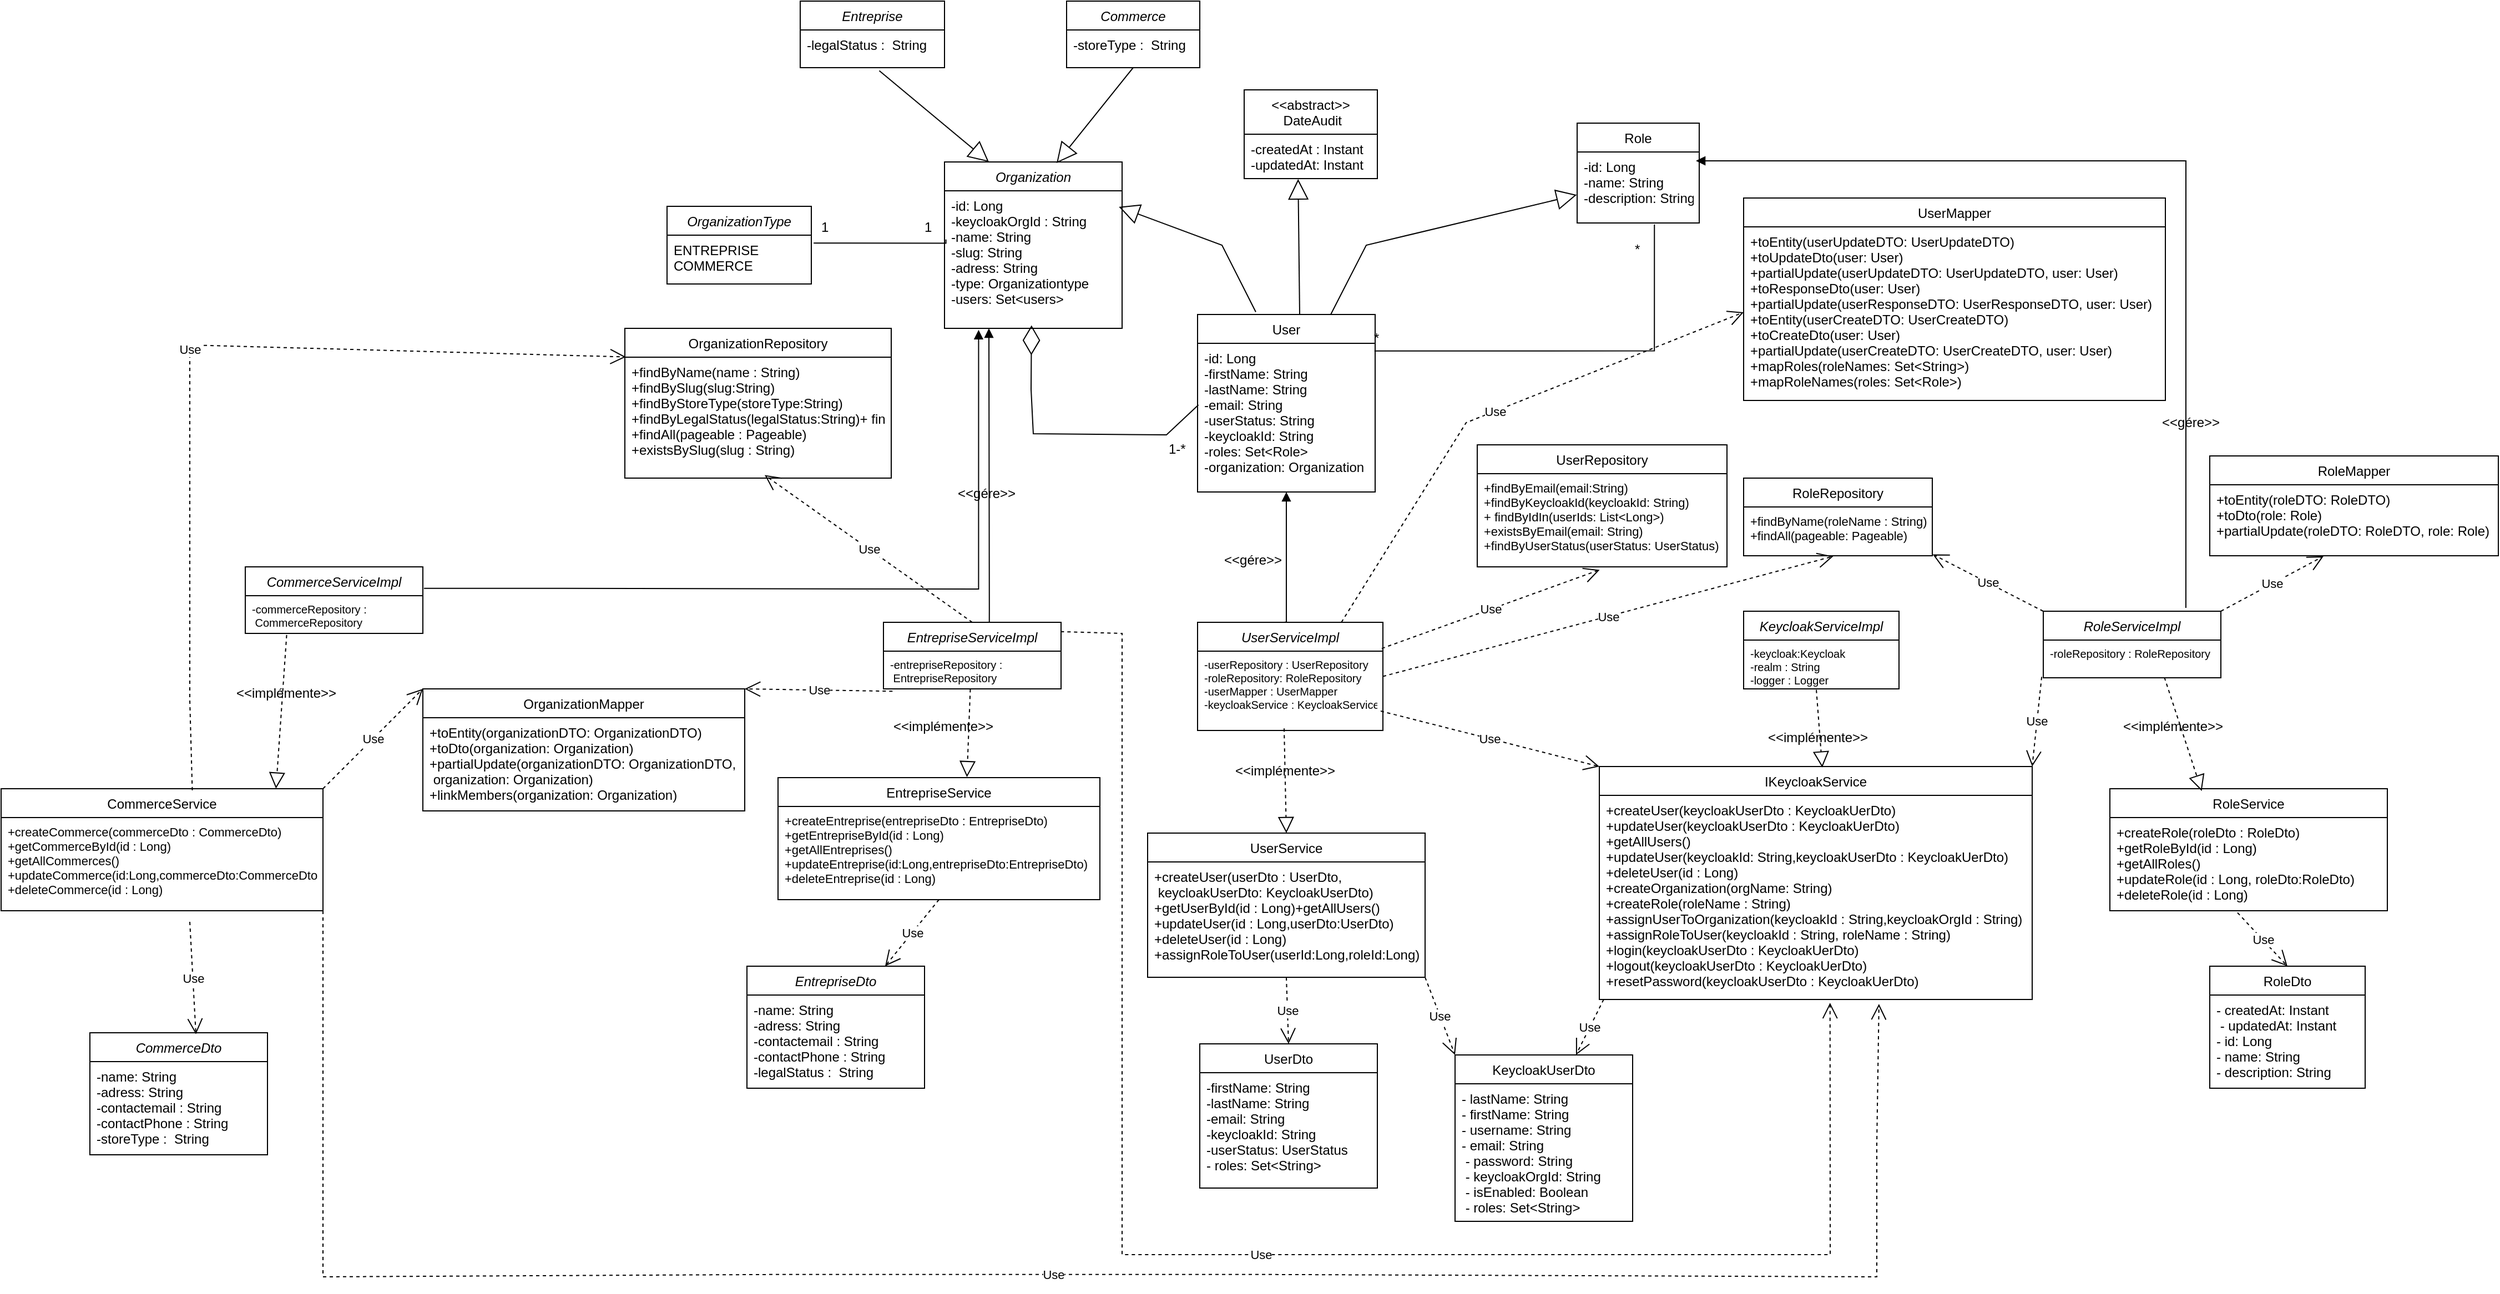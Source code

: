 <mxfile version="26.0.13">
  <diagram id="C5RBs43oDa-KdzZeNtuy" name="Page-1">
    <mxGraphModel dx="3434" dy="2474" grid="1" gridSize="10" guides="1" tooltips="1" connect="1" arrows="1" fold="1" page="1" pageScale="1" pageWidth="827" pageHeight="1169" math="0" shadow="0">
      <root>
        <mxCell id="WIyWlLk6GJQsqaUBKTNV-0" />
        <mxCell id="WIyWlLk6GJQsqaUBKTNV-1" parent="WIyWlLk6GJQsqaUBKTNV-0" />
        <mxCell id="zkfFHV4jXpPFQw0GAbJ--0" value="Organization" style="swimlane;fontStyle=2;align=center;verticalAlign=top;childLayout=stackLayout;horizontal=1;startSize=26;horizontalStack=0;resizeParent=1;resizeLast=0;collapsible=1;marginBottom=0;rounded=0;shadow=0;strokeWidth=1;" parent="WIyWlLk6GJQsqaUBKTNV-1" vertex="1">
          <mxGeometry x="280" y="-45" width="160" height="150" as="geometry">
            <mxRectangle x="230" y="140" width="160" height="26" as="alternateBounds" />
          </mxGeometry>
        </mxCell>
        <mxCell id="zkfFHV4jXpPFQw0GAbJ--1" value="-id: Long&#xa;-keycloakOrgId : String&#xa;-name: String&#xa;-slug: String&#xa;-adress: String&#xa;-type: Organizationtype&#xa;-users: Set&lt;users&gt;&#xa;&#xa;" style="text;align=left;verticalAlign=top;spacingLeft=4;spacingRight=4;overflow=hidden;rotatable=0;points=[[0,0.5],[1,0.5]];portConstraint=eastwest;" parent="zkfFHV4jXpPFQw0GAbJ--0" vertex="1">
          <mxGeometry y="26" width="160" height="124" as="geometry" />
        </mxCell>
        <mxCell id="zkfFHV4jXpPFQw0GAbJ--6" value="Role" style="swimlane;fontStyle=0;align=center;verticalAlign=top;childLayout=stackLayout;horizontal=1;startSize=26;horizontalStack=0;resizeParent=1;resizeLast=0;collapsible=1;marginBottom=0;rounded=0;shadow=0;strokeWidth=1;" parent="WIyWlLk6GJQsqaUBKTNV-1" vertex="1">
          <mxGeometry x="850" y="-80" width="110" height="90" as="geometry">
            <mxRectangle x="130" y="380" width="160" height="26" as="alternateBounds" />
          </mxGeometry>
        </mxCell>
        <mxCell id="zkfFHV4jXpPFQw0GAbJ--7" value="-id: Long&#xa;-name: String&#xa;-description: String" style="text;align=left;verticalAlign=top;spacingLeft=4;spacingRight=4;overflow=hidden;rotatable=0;points=[[0,0.5],[1,0.5]];portConstraint=eastwest;" parent="zkfFHV4jXpPFQw0GAbJ--6" vertex="1">
          <mxGeometry y="26" width="110" height="64" as="geometry" />
        </mxCell>
        <mxCell id="zkfFHV4jXpPFQw0GAbJ--17" value="User" style="swimlane;fontStyle=0;align=center;verticalAlign=top;childLayout=stackLayout;horizontal=1;startSize=26;horizontalStack=0;resizeParent=1;resizeLast=0;collapsible=1;marginBottom=0;rounded=0;shadow=0;strokeWidth=1;" parent="WIyWlLk6GJQsqaUBKTNV-1" vertex="1">
          <mxGeometry x="508" y="92.5" width="160" height="160" as="geometry">
            <mxRectangle x="550" y="140" width="160" height="26" as="alternateBounds" />
          </mxGeometry>
        </mxCell>
        <mxCell id="zkfFHV4jXpPFQw0GAbJ--18" value="-id: Long&#xa;-firstName: String&#xa;-lastName: String&#xa;-email: String&#xa;-userStatus: String&#xa;-keycloakId: String&#xa;-roles: Set&lt;Role&gt;&#xa;-organization: Organization&#xa;" style="text;align=left;verticalAlign=top;spacingLeft=4;spacingRight=4;overflow=hidden;rotatable=0;points=[[0,0.5],[1,0.5]];portConstraint=eastwest;" parent="zkfFHV4jXpPFQw0GAbJ--17" vertex="1">
          <mxGeometry y="26" width="160" height="134" as="geometry" />
        </mxCell>
        <mxCell id="_98ZC1JWBD3r_d2lOFw9-1" value="1-*" style="text;whiteSpace=wrap;html=1;" parent="WIyWlLk6GJQsqaUBKTNV-1" vertex="1">
          <mxGeometry x="480" y="200" width="20" height="20" as="geometry" />
        </mxCell>
        <mxCell id="_98ZC1JWBD3r_d2lOFw9-2" value="" style="endArrow=none;html=1;edgeStyle=orthogonalEdgeStyle;rounded=0;entryX=0.633;entryY=1.022;entryDx=0;entryDy=0;entryPerimeter=0;exitX=0.996;exitY=0.051;exitDx=0;exitDy=0;exitPerimeter=0;" parent="WIyWlLk6GJQsqaUBKTNV-1" source="zkfFHV4jXpPFQw0GAbJ--18" edge="1" target="zkfFHV4jXpPFQw0GAbJ--7">
          <mxGeometry relative="1" as="geometry">
            <mxPoint x="750" y="125" as="sourcePoint" />
            <mxPoint x="919.95" y="20" as="targetPoint" />
            <Array as="points">
              <mxPoint x="920" y="125" />
            </Array>
          </mxGeometry>
        </mxCell>
        <mxCell id="_98ZC1JWBD3r_d2lOFw9-5" value="" style="endArrow=diamondThin;endFill=0;endSize=24;html=1;rounded=0;exitX=0.005;exitY=0.414;exitDx=0;exitDy=0;exitPerimeter=0;entryX=0.49;entryY=0.978;entryDx=0;entryDy=0;entryPerimeter=0;" parent="WIyWlLk6GJQsqaUBKTNV-1" source="zkfFHV4jXpPFQw0GAbJ--18" edge="1" target="zkfFHV4jXpPFQw0GAbJ--1">
          <mxGeometry width="160" relative="1" as="geometry">
            <mxPoint x="496" y="210" as="sourcePoint" />
            <mxPoint x="360" y="110" as="targetPoint" />
            <Array as="points">
              <mxPoint x="480" y="201" />
              <mxPoint x="360" y="200" />
              <mxPoint x="358" y="160" />
            </Array>
          </mxGeometry>
        </mxCell>
        <mxCell id="_98ZC1JWBD3r_d2lOFw9-8" value="*" style="text;whiteSpace=wrap;html=1;" parent="WIyWlLk6GJQsqaUBKTNV-1" vertex="1">
          <mxGeometry x="900" y="20" width="10" height="20" as="geometry" />
        </mxCell>
        <mxCell id="_98ZC1JWBD3r_d2lOFw9-12" value="UserServiceImpl" style="swimlane;fontStyle=2;align=center;verticalAlign=top;childLayout=stackLayout;horizontal=1;startSize=26;horizontalStack=0;resizeParent=1;resizeLast=0;collapsible=1;marginBottom=0;rounded=0;shadow=0;strokeWidth=1;" parent="WIyWlLk6GJQsqaUBKTNV-1" vertex="1">
          <mxGeometry x="508" y="370" width="167" height="97.5" as="geometry">
            <mxRectangle x="230" y="140" width="160" height="26" as="alternateBounds" />
          </mxGeometry>
        </mxCell>
        <mxCell id="_98ZC1JWBD3r_d2lOFw9-13" value="-userRepository : UserRepository&#xa;-roleRepository: RoleRepository&#xa;-userMapper : UserMapper&#xa;-keycloakService : KeycloakService&#xa;" style="text;align=left;verticalAlign=top;spacingLeft=4;spacingRight=4;overflow=hidden;rotatable=0;points=[[0,0.5],[1,0.5]];portConstraint=eastwest;fontSize=10;" parent="_98ZC1JWBD3r_d2lOFw9-12" vertex="1">
          <mxGeometry y="26" width="167" height="64" as="geometry" />
        </mxCell>
        <mxCell id="_98ZC1JWBD3r_d2lOFw9-15" value="" style="endArrow=block;endFill=1;html=1;edgeStyle=orthogonalEdgeStyle;align=left;verticalAlign=top;rounded=0;entryX=0.5;entryY=1;entryDx=0;entryDy=0;exitX=0.47;exitY=-0.001;exitDx=0;exitDy=0;exitPerimeter=0;" parent="WIyWlLk6GJQsqaUBKTNV-1" source="_98ZC1JWBD3r_d2lOFw9-12" target="zkfFHV4jXpPFQw0GAbJ--17" edge="1">
          <mxGeometry x="-1" relative="1" as="geometry">
            <mxPoint x="510" y="310" as="sourcePoint" />
            <mxPoint x="670" y="310" as="targetPoint" />
            <Array as="points">
              <mxPoint x="588" y="370" />
            </Array>
          </mxGeometry>
        </mxCell>
        <mxCell id="_98ZC1JWBD3r_d2lOFw9-17" value="&amp;lt;&amp;lt;gére&amp;gt;&amp;gt;" style="text;whiteSpace=wrap;html=1;" parent="WIyWlLk6GJQsqaUBKTNV-1" vertex="1">
          <mxGeometry x="530" y="300" width="30" height="20" as="geometry" />
        </mxCell>
        <mxCell id="_98ZC1JWBD3r_d2lOFw9-20" value="RoleServiceImpl" style="swimlane;fontStyle=2;align=center;verticalAlign=top;childLayout=stackLayout;horizontal=1;startSize=26;horizontalStack=0;resizeParent=1;resizeLast=0;collapsible=1;marginBottom=0;rounded=0;shadow=0;strokeWidth=1;" parent="WIyWlLk6GJQsqaUBKTNV-1" vertex="1">
          <mxGeometry x="1270" y="360" width="160" height="60" as="geometry">
            <mxRectangle x="230" y="140" width="160" height="26" as="alternateBounds" />
          </mxGeometry>
        </mxCell>
        <mxCell id="_98ZC1JWBD3r_d2lOFw9-21" value="-roleRepository : RoleRepository" style="text;align=left;verticalAlign=top;spacingLeft=4;spacingRight=4;overflow=hidden;rotatable=0;points=[[0,0.5],[1,0.5]];portConstraint=eastwest;fontSize=10;" parent="_98ZC1JWBD3r_d2lOFw9-20" vertex="1">
          <mxGeometry y="26" width="160" height="34" as="geometry" />
        </mxCell>
        <mxCell id="_98ZC1JWBD3r_d2lOFw9-24" value="EntrepriseServiceImpl" style="swimlane;fontStyle=2;align=center;verticalAlign=top;childLayout=stackLayout;horizontal=1;startSize=26;horizontalStack=0;resizeParent=1;resizeLast=0;collapsible=1;marginBottom=0;rounded=0;shadow=0;strokeWidth=1;" parent="WIyWlLk6GJQsqaUBKTNV-1" vertex="1">
          <mxGeometry x="225" y="370" width="160" height="60" as="geometry">
            <mxRectangle x="230" y="140" width="160" height="26" as="alternateBounds" />
          </mxGeometry>
        </mxCell>
        <mxCell id="_98ZC1JWBD3r_d2lOFw9-25" value="-entrepriseRepository :&#xa; EntrepriseRepository" style="text;align=left;verticalAlign=top;spacingLeft=4;spacingRight=4;overflow=hidden;rotatable=0;points=[[0,0.5],[1,0.5]];portConstraint=eastwest;fontSize=10;" parent="_98ZC1JWBD3r_d2lOFw9-24" vertex="1">
          <mxGeometry y="26" width="160" height="34" as="geometry" />
        </mxCell>
        <mxCell id="_98ZC1JWBD3r_d2lOFw9-26" value="RoleRepository" style="swimlane;fontStyle=0;align=center;verticalAlign=top;childLayout=stackLayout;horizontal=1;startSize=26;horizontalStack=0;resizeParent=1;resizeLast=0;collapsible=1;marginBottom=0;rounded=0;shadow=0;strokeWidth=1;" parent="WIyWlLk6GJQsqaUBKTNV-1" vertex="1">
          <mxGeometry x="1000" y="240" width="170" height="70" as="geometry">
            <mxRectangle x="130" y="380" width="160" height="26" as="alternateBounds" />
          </mxGeometry>
        </mxCell>
        <mxCell id="_98ZC1JWBD3r_d2lOFw9-27" value="+findByName(roleName : String)&#xa;+findAll(pageable: Pageable)" style="text;align=left;verticalAlign=top;spacingLeft=4;spacingRight=4;overflow=hidden;rotatable=0;points=[[0,0.5],[1,0.5]];portConstraint=eastwest;fontSize=11;" parent="_98ZC1JWBD3r_d2lOFw9-26" vertex="1">
          <mxGeometry y="26" width="170" height="44" as="geometry" />
        </mxCell>
        <mxCell id="_98ZC1JWBD3r_d2lOFw9-28" value="UserRepository" style="swimlane;fontStyle=0;align=center;verticalAlign=top;childLayout=stackLayout;horizontal=1;startSize=26;horizontalStack=0;resizeParent=1;resizeLast=0;collapsible=1;marginBottom=0;rounded=0;shadow=0;strokeWidth=1;" parent="WIyWlLk6GJQsqaUBKTNV-1" vertex="1">
          <mxGeometry x="760" y="210" width="225" height="110" as="geometry">
            <mxRectangle x="130" y="380" width="160" height="26" as="alternateBounds" />
          </mxGeometry>
        </mxCell>
        <mxCell id="_98ZC1JWBD3r_d2lOFw9-29" value="+findByEmail(email:String)&#xa;+findByKeycloakId(keycloakId: String)&#xa;+ findByIdIn(userIds: List&lt;Long&gt;)&#xa;+existsByEmail(email: String)&#xa;+findByUserStatus(userStatus: UserStatus)&#xa;" style="text;align=left;verticalAlign=top;spacingLeft=4;spacingRight=4;overflow=hidden;rotatable=0;points=[[0,0.5],[1,0.5]];portConstraint=eastwest;fontSize=11;" parent="_98ZC1JWBD3r_d2lOFw9-28" vertex="1">
          <mxGeometry y="26" width="225" height="84" as="geometry" />
        </mxCell>
        <mxCell id="_98ZC1JWBD3r_d2lOFw9-30" value="OrganizationRepository" style="swimlane;fontStyle=0;align=center;verticalAlign=top;childLayout=stackLayout;horizontal=1;startSize=26;horizontalStack=0;resizeParent=1;resizeLast=0;collapsible=1;marginBottom=0;rounded=0;shadow=0;strokeWidth=1;" parent="WIyWlLk6GJQsqaUBKTNV-1" vertex="1">
          <mxGeometry x="-8" y="105" width="240" height="135" as="geometry">
            <mxRectangle x="130" y="380" width="160" height="26" as="alternateBounds" />
          </mxGeometry>
        </mxCell>
        <mxCell id="_98ZC1JWBD3r_d2lOFw9-31" value="+findByName(name : String)&#xa;+findBySlug(slug:String)&#xa;+findByStoreType(storeType:String)&#xa;+findByLegalStatus(legalStatus:String)+ findByKeycloakId(keycloakOrgId: String)&#xa;+findAll(pageable : Pageable)&#xa;+existsBySlug(slug : String)" style="text;align=left;verticalAlign=top;spacingLeft=4;spacingRight=4;overflow=hidden;rotatable=0;points=[[0,0.5],[1,0.5]];portConstraint=eastwest;" parent="_98ZC1JWBD3r_d2lOFw9-30" vertex="1">
          <mxGeometry y="26" width="240" height="104" as="geometry" />
        </mxCell>
        <mxCell id="_98ZC1JWBD3r_d2lOFw9-32" value="UserService" style="swimlane;fontStyle=0;align=center;verticalAlign=top;childLayout=stackLayout;horizontal=1;startSize=26;horizontalStack=0;resizeParent=1;resizeLast=0;collapsible=1;marginBottom=0;rounded=0;shadow=0;strokeWidth=1;" parent="WIyWlLk6GJQsqaUBKTNV-1" vertex="1">
          <mxGeometry x="463" y="560" width="250" height="130" as="geometry">
            <mxRectangle x="130" y="380" width="160" height="26" as="alternateBounds" />
          </mxGeometry>
        </mxCell>
        <mxCell id="_98ZC1JWBD3r_d2lOFw9-33" value="+createUser(userDto : UserDto,&#xa; keycloakUserDto: KeycloakUserDto)&#xa;+getUserById(id : Long)+getAllUsers()&#xa;+updateUser(id : Long,userDto:UserDto)&#xa;+deleteUser(id : Long)&#xa;+assignRoleToUser(userId:Long,roleId:Long)&#xa;" style="text;align=left;verticalAlign=top;spacingLeft=4;spacingRight=4;overflow=hidden;rotatable=0;points=[[0,0.5],[1,0.5]];portConstraint=eastwest;" parent="_98ZC1JWBD3r_d2lOFw9-32" vertex="1">
          <mxGeometry y="26" width="250" height="94" as="geometry" />
        </mxCell>
        <mxCell id="_98ZC1JWBD3r_d2lOFw9-34" value="RoleService" style="swimlane;fontStyle=0;align=center;verticalAlign=top;childLayout=stackLayout;horizontal=1;startSize=26;horizontalStack=0;resizeParent=1;resizeLast=0;collapsible=1;marginBottom=0;rounded=0;shadow=0;strokeWidth=1;" parent="WIyWlLk6GJQsqaUBKTNV-1" vertex="1">
          <mxGeometry x="1330" y="520" width="250" height="110" as="geometry">
            <mxRectangle x="130" y="380" width="160" height="26" as="alternateBounds" />
          </mxGeometry>
        </mxCell>
        <mxCell id="_98ZC1JWBD3r_d2lOFw9-35" value="+createRole(roleDto : RoleDto)&#xa;+getRoleById(id : Long)&#xa;+getAllRoles()&#xa;+updateRole(id : Long, roleDto:RoleDto)&#xa;+deleteRole(id : Long)&#xa;" style="text;align=left;verticalAlign=top;spacingLeft=4;spacingRight=4;overflow=hidden;rotatable=0;points=[[0,0.5],[1,0.5]];portConstraint=eastwest;" parent="_98ZC1JWBD3r_d2lOFw9-34" vertex="1">
          <mxGeometry y="26" width="250" height="84" as="geometry" />
        </mxCell>
        <mxCell id="_98ZC1JWBD3r_d2lOFw9-38" value="IKeycloakService" style="swimlane;fontStyle=0;align=center;verticalAlign=top;childLayout=stackLayout;horizontal=1;startSize=26;horizontalStack=0;resizeParent=1;resizeLast=0;collapsible=1;marginBottom=0;rounded=0;shadow=0;strokeWidth=1;" parent="WIyWlLk6GJQsqaUBKTNV-1" vertex="1">
          <mxGeometry x="870" y="500" width="390" height="210" as="geometry">
            <mxRectangle x="130" y="380" width="160" height="26" as="alternateBounds" />
          </mxGeometry>
        </mxCell>
        <mxCell id="_98ZC1JWBD3r_d2lOFw9-39" value="+createUser(keycloakUserDto : KeycloakUerDto)&#xa;+updateUser(keycloakUserDto : KeycloakUerDto)&#xa;+getAllUsers()&#xa;+updateUser(keycloakId: String,keycloakUserDto : KeycloakUerDto)&#xa;+deleteUser(id : Long)&#xa;+createOrganization(orgName: String)&#xa;+createRole(roleName : String)&#xa;+assignUserToOrganization(keycloakId : String,keycloakOrgId : String)&#xa;+assignRoleToUser(keycloakId : String, roleName : String)&#xa;+login(keycloakUserDto : KeycloakUerDto)&#xa;+logout(keycloakUserDto : KeycloakUerDto)&#xa;+resetPassword(keycloakUserDto : KeycloakUerDto)&#xa;" style="text;align=left;verticalAlign=top;spacingLeft=4;spacingRight=4;overflow=hidden;rotatable=0;points=[[0,0.5],[1,0.5]];portConstraint=eastwest;" parent="_98ZC1JWBD3r_d2lOFw9-38" vertex="1">
          <mxGeometry y="26" width="390" height="184" as="geometry" />
        </mxCell>
        <mxCell id="_98ZC1JWBD3r_d2lOFw9-40" value="KeycloakServiceImpl" style="swimlane;fontStyle=2;align=center;verticalAlign=top;childLayout=stackLayout;horizontal=1;startSize=26;horizontalStack=0;resizeParent=1;resizeLast=0;collapsible=1;marginBottom=0;rounded=0;shadow=0;strokeWidth=1;" parent="WIyWlLk6GJQsqaUBKTNV-1" vertex="1">
          <mxGeometry x="1000" y="360" width="140" height="70" as="geometry">
            <mxRectangle x="230" y="140" width="160" height="26" as="alternateBounds" />
          </mxGeometry>
        </mxCell>
        <mxCell id="_98ZC1JWBD3r_d2lOFw9-41" value="-keycloak:Keycloak&#xa;-realm : String&#xa;-logger : Logger" style="text;align=left;verticalAlign=top;spacingLeft=4;spacingRight=4;overflow=hidden;rotatable=0;points=[[0,0.5],[1,0.5]];portConstraint=eastwest;fontSize=10;" parent="_98ZC1JWBD3r_d2lOFw9-40" vertex="1">
          <mxGeometry y="26" width="140" height="44" as="geometry" />
        </mxCell>
        <mxCell id="_98ZC1JWBD3r_d2lOFw9-48" value="UserDto" style="swimlane;fontStyle=0;align=center;verticalAlign=top;childLayout=stackLayout;horizontal=1;startSize=26;horizontalStack=0;resizeParent=1;resizeLast=0;collapsible=1;marginBottom=0;rounded=0;shadow=0;strokeWidth=1;" parent="WIyWlLk6GJQsqaUBKTNV-1" vertex="1">
          <mxGeometry x="510" y="750" width="160" height="130" as="geometry">
            <mxRectangle x="550" y="140" width="160" height="26" as="alternateBounds" />
          </mxGeometry>
        </mxCell>
        <mxCell id="_98ZC1JWBD3r_d2lOFw9-49" value="-firstName: String&#xa;-lastName: String&#xa;-email: String&#xa;-keycloakId: String&#xa;-userStatus: UserStatus&#xa;- roles: Set&lt;String&gt;&#xa;" style="text;align=left;verticalAlign=top;spacingLeft=4;spacingRight=4;overflow=hidden;rotatable=0;points=[[0,0.5],[1,0.5]];portConstraint=eastwest;" parent="_98ZC1JWBD3r_d2lOFw9-48" vertex="1">
          <mxGeometry y="26" width="160" height="104" as="geometry" />
        </mxCell>
        <mxCell id="_98ZC1JWBD3r_d2lOFw9-50" value="KeycloakUserDto" style="swimlane;fontStyle=0;align=center;verticalAlign=top;childLayout=stackLayout;horizontal=1;startSize=26;horizontalStack=0;resizeParent=1;resizeLast=0;collapsible=1;marginBottom=0;rounded=0;shadow=0;strokeWidth=1;" parent="WIyWlLk6GJQsqaUBKTNV-1" vertex="1">
          <mxGeometry x="740" y="760" width="160" height="150" as="geometry">
            <mxRectangle x="550" y="140" width="160" height="26" as="alternateBounds" />
          </mxGeometry>
        </mxCell>
        <mxCell id="_98ZC1JWBD3r_d2lOFw9-51" value="- lastName: String&#xa;- firstName: String &#xa;- username: String&#xa;    - email: String&#xa; - password: String&#xa; - keycloakOrgId: String&#xa; - isEnabled: Boolean&#xa; - roles: Set&lt;String&gt;" style="text;align=left;verticalAlign=top;spacingLeft=4;spacingRight=4;overflow=hidden;rotatable=0;points=[[0,0.5],[1,0.5]];portConstraint=eastwest;" parent="_98ZC1JWBD3r_d2lOFw9-50" vertex="1">
          <mxGeometry y="26" width="160" height="124" as="geometry" />
        </mxCell>
        <mxCell id="_98ZC1JWBD3r_d2lOFw9-54" value="RoleDto" style="swimlane;fontStyle=0;align=center;verticalAlign=top;childLayout=stackLayout;horizontal=1;startSize=26;horizontalStack=0;resizeParent=1;resizeLast=0;collapsible=1;marginBottom=0;rounded=0;shadow=0;strokeWidth=1;" parent="WIyWlLk6GJQsqaUBKTNV-1" vertex="1">
          <mxGeometry x="1420" y="680" width="140" height="110" as="geometry">
            <mxRectangle x="130" y="380" width="160" height="26" as="alternateBounds" />
          </mxGeometry>
        </mxCell>
        <mxCell id="_98ZC1JWBD3r_d2lOFw9-55" value="- createdAt: Instant&#xa; - updatedAt: Instant &#xa;    - id: Long &#xa;    - name: String &#xa;- description: String" style="text;align=left;verticalAlign=top;spacingLeft=4;spacingRight=4;overflow=hidden;rotatable=0;points=[[0,0.5],[1,0.5]];portConstraint=eastwest;" parent="_98ZC1JWBD3r_d2lOFw9-54" vertex="1">
          <mxGeometry y="26" width="140" height="84" as="geometry" />
        </mxCell>
        <mxCell id="_98ZC1JWBD3r_d2lOFw9-57" value="Entreprise" style="swimlane;fontStyle=2;align=center;verticalAlign=top;childLayout=stackLayout;horizontal=1;startSize=26;horizontalStack=0;resizeParent=1;resizeLast=0;collapsible=1;marginBottom=0;rounded=0;shadow=0;strokeWidth=1;" parent="WIyWlLk6GJQsqaUBKTNV-1" vertex="1">
          <mxGeometry x="150" y="-190" width="130" height="60" as="geometry">
            <mxRectangle x="230" y="140" width="160" height="26" as="alternateBounds" />
          </mxGeometry>
        </mxCell>
        <mxCell id="_98ZC1JWBD3r_d2lOFw9-58" value="-legalStatus :  String" style="text;align=left;verticalAlign=top;spacingLeft=4;spacingRight=4;overflow=hidden;rotatable=0;points=[[0,0.5],[1,0.5]];portConstraint=eastwest;" parent="_98ZC1JWBD3r_d2lOFw9-57" vertex="1">
          <mxGeometry y="26" width="130" height="34" as="geometry" />
        </mxCell>
        <mxCell id="_98ZC1JWBD3r_d2lOFw9-59" value="Commerce" style="swimlane;fontStyle=2;align=center;verticalAlign=top;childLayout=stackLayout;horizontal=1;startSize=26;horizontalStack=0;resizeParent=1;resizeLast=0;collapsible=1;marginBottom=0;rounded=0;shadow=0;strokeWidth=1;" parent="WIyWlLk6GJQsqaUBKTNV-1" vertex="1">
          <mxGeometry x="390" y="-190" width="120" height="60" as="geometry">
            <mxRectangle x="230" y="140" width="160" height="26" as="alternateBounds" />
          </mxGeometry>
        </mxCell>
        <mxCell id="_98ZC1JWBD3r_d2lOFw9-60" value="-storeType :  String" style="text;align=left;verticalAlign=top;spacingLeft=4;spacingRight=4;overflow=hidden;rotatable=0;points=[[0,0.5],[1,0.5]];portConstraint=eastwest;" parent="_98ZC1JWBD3r_d2lOFw9-59" vertex="1">
          <mxGeometry y="26" width="120" height="34" as="geometry" />
        </mxCell>
        <mxCell id="_98ZC1JWBD3r_d2lOFw9-61" value="" style="endArrow=block;endSize=16;endFill=0;html=1;rounded=0;entryX=0.25;entryY=0;entryDx=0;entryDy=0;exitX=0.548;exitY=1.08;exitDx=0;exitDy=0;exitPerimeter=0;" parent="WIyWlLk6GJQsqaUBKTNV-1" target="zkfFHV4jXpPFQw0GAbJ--0" edge="1" source="_98ZC1JWBD3r_d2lOFw9-58">
          <mxGeometry width="160" relative="1" as="geometry">
            <mxPoint x="260" y="-110" as="sourcePoint" />
            <mxPoint x="370" y="-130" as="targetPoint" />
          </mxGeometry>
        </mxCell>
        <mxCell id="_98ZC1JWBD3r_d2lOFw9-62" value="" style="endArrow=block;endSize=16;endFill=0;html=1;rounded=0;entryX=0.631;entryY=0.007;entryDx=0;entryDy=0;entryPerimeter=0;" parent="WIyWlLk6GJQsqaUBKTNV-1" target="zkfFHV4jXpPFQw0GAbJ--0" edge="1">
          <mxGeometry width="160" relative="1" as="geometry">
            <mxPoint x="450" y="-130" as="sourcePoint" />
            <mxPoint x="550" y="-50" as="targetPoint" />
          </mxGeometry>
        </mxCell>
        <mxCell id="_98ZC1JWBD3r_d2lOFw9-63" value="OrganizationType" style="swimlane;fontStyle=2;align=center;verticalAlign=top;childLayout=stackLayout;horizontal=1;startSize=26;horizontalStack=0;resizeParent=1;resizeLast=0;collapsible=1;marginBottom=0;rounded=0;shadow=0;strokeWidth=1;" parent="WIyWlLk6GJQsqaUBKTNV-1" vertex="1">
          <mxGeometry x="30" y="-5" width="130" height="70" as="geometry">
            <mxRectangle x="230" y="140" width="160" height="26" as="alternateBounds" />
          </mxGeometry>
        </mxCell>
        <mxCell id="_98ZC1JWBD3r_d2lOFw9-64" value="ENTREPRISE&#xa;COMMERCE" style="text;align=left;verticalAlign=top;spacingLeft=4;spacingRight=4;overflow=hidden;rotatable=0;points=[[0,0.5],[1,0.5]];portConstraint=eastwest;" parent="_98ZC1JWBD3r_d2lOFw9-63" vertex="1">
          <mxGeometry y="26" width="130" height="44" as="geometry" />
        </mxCell>
        <mxCell id="_98ZC1JWBD3r_d2lOFw9-65" value="" style="endArrow=none;html=1;edgeStyle=orthogonalEdgeStyle;rounded=0;entryX=0.008;entryY=0.354;entryDx=0;entryDy=0;entryPerimeter=0;exitX=1.016;exitY=0.163;exitDx=0;exitDy=0;exitPerimeter=0;" parent="WIyWlLk6GJQsqaUBKTNV-1" edge="1" target="zkfFHV4jXpPFQw0GAbJ--1" source="_98ZC1JWBD3r_d2lOFw9-64">
          <mxGeometry relative="1" as="geometry">
            <mxPoint x="220" y="30" as="sourcePoint" />
            <mxPoint x="270" y="29.41" as="targetPoint" />
            <Array as="points">
              <mxPoint x="281" y="28" />
            </Array>
          </mxGeometry>
        </mxCell>
        <mxCell id="_98ZC1JWBD3r_d2lOFw9-66" value="1" style="text;whiteSpace=wrap;html=1;" parent="WIyWlLk6GJQsqaUBKTNV-1" vertex="1">
          <mxGeometry x="167" width="30" height="20" as="geometry" />
        </mxCell>
        <mxCell id="_98ZC1JWBD3r_d2lOFw9-67" value="1" style="text;whiteSpace=wrap;html=1;" parent="WIyWlLk6GJQsqaUBKTNV-1" vertex="1">
          <mxGeometry x="260" width="10" height="20" as="geometry" />
        </mxCell>
        <mxCell id="_98ZC1JWBD3r_d2lOFw9-73" value="*" style="text;whiteSpace=wrap;html=1;" parent="WIyWlLk6GJQsqaUBKTNV-1" vertex="1">
          <mxGeometry x="665" y="100" width="10" height="20" as="geometry" />
        </mxCell>
        <mxCell id="_98ZC1JWBD3r_d2lOFw9-80" value="EntrepriseService" style="swimlane;fontStyle=0;align=center;verticalAlign=top;childLayout=stackLayout;horizontal=1;startSize=26;horizontalStack=0;resizeParent=1;resizeLast=0;collapsible=1;marginBottom=0;rounded=0;shadow=0;strokeWidth=1;" parent="WIyWlLk6GJQsqaUBKTNV-1" vertex="1">
          <mxGeometry x="130" y="510" width="290" height="110" as="geometry">
            <mxRectangle x="130" y="380" width="160" height="26" as="alternateBounds" />
          </mxGeometry>
        </mxCell>
        <mxCell id="_98ZC1JWBD3r_d2lOFw9-81" value="+createEntreprise(entrepriseDto : EntrepriseDto)&#xa;+getEntrepriseById(id : Long)&#xa;+getAllEntreprises()&#xa;+updateEntreprise(id:Long,entrepriseDto:EntrepriseDto)&#xa;+deleteEntreprise(id : Long)&#xa;" style="text;align=left;verticalAlign=top;spacingLeft=4;spacingRight=4;overflow=hidden;rotatable=0;points=[[0,0.5],[1,0.5]];portConstraint=eastwest;fontSize=11;" parent="_98ZC1JWBD3r_d2lOFw9-80" vertex="1">
          <mxGeometry y="26" width="290" height="74" as="geometry" />
        </mxCell>
        <mxCell id="_98ZC1JWBD3r_d2lOFw9-84" value="CommerceServiceImpl" style="swimlane;fontStyle=2;align=center;verticalAlign=top;childLayout=stackLayout;horizontal=1;startSize=26;horizontalStack=0;resizeParent=1;resizeLast=0;collapsible=1;marginBottom=0;rounded=0;shadow=0;strokeWidth=1;" parent="WIyWlLk6GJQsqaUBKTNV-1" vertex="1">
          <mxGeometry x="-350" y="320" width="160" height="60" as="geometry">
            <mxRectangle x="230" y="140" width="160" height="26" as="alternateBounds" />
          </mxGeometry>
        </mxCell>
        <mxCell id="_98ZC1JWBD3r_d2lOFw9-85" value="-commerceRepository :&#xa; CommerceRepository" style="text;align=left;verticalAlign=top;spacingLeft=4;spacingRight=4;overflow=hidden;rotatable=0;points=[[0,0.5],[1,0.5]];portConstraint=eastwest;fontSize=10;" parent="_98ZC1JWBD3r_d2lOFw9-84" vertex="1">
          <mxGeometry y="26" width="160" height="34" as="geometry" />
        </mxCell>
        <mxCell id="yvd27ScPWI3uXU6qkX9f-0" value="CommerceService" style="swimlane;fontStyle=0;align=center;verticalAlign=top;childLayout=stackLayout;horizontal=1;startSize=26;horizontalStack=0;resizeParent=1;resizeLast=0;collapsible=1;marginBottom=0;rounded=0;shadow=0;strokeWidth=1;" vertex="1" parent="WIyWlLk6GJQsqaUBKTNV-1">
          <mxGeometry x="-570" y="520" width="290" height="110" as="geometry">
            <mxRectangle x="130" y="380" width="160" height="26" as="alternateBounds" />
          </mxGeometry>
        </mxCell>
        <mxCell id="yvd27ScPWI3uXU6qkX9f-1" value="+createCommerce(commerceDto : CommerceDto)&#xa;+getCommerceById(id : Long)&#xa;+getAllCommerces()&#xa;+updateCommerce(id:Long,commerceDto:CommerceDto)&#xa;+deleteCommerce(id : Long)&#xa;" style="text;align=left;verticalAlign=top;spacingLeft=4;spacingRight=4;overflow=hidden;rotatable=0;points=[[0,0.5],[1,0.5]];portConstraint=eastwest;fontSize=11;" vertex="1" parent="yvd27ScPWI3uXU6qkX9f-0">
          <mxGeometry y="26" width="290" height="74" as="geometry" />
        </mxCell>
        <mxCell id="yvd27ScPWI3uXU6qkX9f-4" value="EntrepriseDto" style="swimlane;fontStyle=2;align=center;verticalAlign=top;childLayout=stackLayout;horizontal=1;startSize=26;horizontalStack=0;resizeParent=1;resizeLast=0;collapsible=1;marginBottom=0;rounded=0;shadow=0;strokeWidth=1;" vertex="1" parent="WIyWlLk6GJQsqaUBKTNV-1">
          <mxGeometry x="102" y="680" width="160" height="110" as="geometry">
            <mxRectangle x="230" y="140" width="160" height="26" as="alternateBounds" />
          </mxGeometry>
        </mxCell>
        <mxCell id="yvd27ScPWI3uXU6qkX9f-5" value="-name: String&#xa;-adress: String&#xa;-contactemail : String&#xa;-contactPhone : String&#xa;-legalStatus :  String&#xa;&#xa;" style="text;align=left;verticalAlign=top;spacingLeft=4;spacingRight=4;overflow=hidden;rotatable=0;points=[[0,0.5],[1,0.5]];portConstraint=eastwest;" vertex="1" parent="yvd27ScPWI3uXU6qkX9f-4">
          <mxGeometry y="26" width="160" height="84" as="geometry" />
        </mxCell>
        <mxCell id="yvd27ScPWI3uXU6qkX9f-6" value="CommerceDto" style="swimlane;fontStyle=2;align=center;verticalAlign=top;childLayout=stackLayout;horizontal=1;startSize=26;horizontalStack=0;resizeParent=1;resizeLast=0;collapsible=1;marginBottom=0;rounded=0;shadow=0;strokeWidth=1;" vertex="1" parent="WIyWlLk6GJQsqaUBKTNV-1">
          <mxGeometry x="-490" y="740" width="160" height="110" as="geometry">
            <mxRectangle x="230" y="140" width="160" height="26" as="alternateBounds" />
          </mxGeometry>
        </mxCell>
        <mxCell id="yvd27ScPWI3uXU6qkX9f-7" value="-name: String&#xa;-adress: String&#xa;-contactemail : String&#xa;-contactPhone : String&#xa;-storeType :  String&#xa;&#xa;" style="text;align=left;verticalAlign=top;spacingLeft=4;spacingRight=4;overflow=hidden;rotatable=0;points=[[0,0.5],[1,0.5]];portConstraint=eastwest;" vertex="1" parent="yvd27ScPWI3uXU6qkX9f-6">
          <mxGeometry y="26" width="160" height="84" as="geometry" />
        </mxCell>
        <mxCell id="yvd27ScPWI3uXU6qkX9f-10" value="&lt;&lt;abstract&gt;&gt;&#xa; DateAudit" style="swimlane;fontStyle=0;align=center;verticalAlign=top;childLayout=stackLayout;horizontal=1;startSize=40;horizontalStack=0;resizeParent=1;resizeLast=0;collapsible=1;marginBottom=0;rounded=0;shadow=0;strokeWidth=1;" vertex="1" parent="WIyWlLk6GJQsqaUBKTNV-1">
          <mxGeometry x="550" y="-110" width="120" height="80" as="geometry">
            <mxRectangle x="550" y="-110" width="160" height="26" as="alternateBounds" />
          </mxGeometry>
        </mxCell>
        <mxCell id="yvd27ScPWI3uXU6qkX9f-11" value="-createdAt : Instant&#xa;-updatedAt: Instant&#xa;&#xa;" style="text;align=left;verticalAlign=top;spacingLeft=4;spacingRight=4;overflow=hidden;rotatable=0;points=[[0,0.5],[1,0.5]];portConstraint=eastwest;" vertex="1" parent="yvd27ScPWI3uXU6qkX9f-10">
          <mxGeometry y="40" width="120" height="40" as="geometry" />
        </mxCell>
        <mxCell id="yvd27ScPWI3uXU6qkX9f-17" value="" style="endArrow=block;endSize=16;endFill=0;html=1;rounded=0;exitX=0.575;exitY=0;exitDx=0;exitDy=0;exitPerimeter=0;entryX=0.405;entryY=1.01;entryDx=0;entryDy=0;entryPerimeter=0;" edge="1" parent="WIyWlLk6GJQsqaUBKTNV-1" source="zkfFHV4jXpPFQw0GAbJ--17" target="yvd27ScPWI3uXU6qkX9f-11">
          <mxGeometry width="160" relative="1" as="geometry">
            <mxPoint x="627.5" y="19" as="sourcePoint" />
            <mxPoint x="548.5" y="100" as="targetPoint" />
          </mxGeometry>
        </mxCell>
        <mxCell id="yvd27ScPWI3uXU6qkX9f-19" value="" style="endArrow=block;endSize=16;endFill=0;html=1;rounded=0;entryX=-0.003;entryY=0.604;entryDx=0;entryDy=0;entryPerimeter=0;exitX=0.75;exitY=0;exitDx=0;exitDy=0;" edge="1" parent="WIyWlLk6GJQsqaUBKTNV-1" source="zkfFHV4jXpPFQw0GAbJ--17" target="zkfFHV4jXpPFQw0GAbJ--7">
          <mxGeometry width="160" relative="1" as="geometry">
            <mxPoint x="630" y="110" as="sourcePoint" />
            <mxPoint x="659" y="-40" as="targetPoint" />
            <Array as="points">
              <mxPoint x="660" y="30" />
            </Array>
          </mxGeometry>
        </mxCell>
        <mxCell id="yvd27ScPWI3uXU6qkX9f-20" value="" style="endArrow=block;endSize=16;endFill=0;html=1;rounded=0;entryX=0.982;entryY=0.117;entryDx=0;entryDy=0;entryPerimeter=0;exitX=0.328;exitY=-0.014;exitDx=0;exitDy=0;exitPerimeter=0;" edge="1" parent="WIyWlLk6GJQsqaUBKTNV-1" source="zkfFHV4jXpPFQw0GAbJ--17" target="zkfFHV4jXpPFQw0GAbJ--1">
          <mxGeometry width="160" relative="1" as="geometry">
            <mxPoint x="540" y="70" as="sourcePoint" />
            <mxPoint x="470" y="-10" as="targetPoint" />
            <Array as="points">
              <mxPoint x="530" y="30" />
            </Array>
          </mxGeometry>
        </mxCell>
        <mxCell id="yvd27ScPWI3uXU6qkX9f-28" value="" style="endArrow=block;dashed=1;endFill=0;endSize=12;html=1;rounded=0;entryX=0.5;entryY=0;entryDx=0;entryDy=0;exitX=0.467;exitY=1.088;exitDx=0;exitDy=0;exitPerimeter=0;" edge="1" parent="WIyWlLk6GJQsqaUBKTNV-1" source="_98ZC1JWBD3r_d2lOFw9-13" target="_98ZC1JWBD3r_d2lOFw9-32">
          <mxGeometry width="160" relative="1" as="geometry">
            <mxPoint x="670" y="460" as="sourcePoint" />
            <mxPoint x="830" y="460" as="targetPoint" />
            <Array as="points" />
          </mxGeometry>
        </mxCell>
        <mxCell id="yvd27ScPWI3uXU6qkX9f-29" value="&amp;lt;&amp;lt;implémente&amp;gt;&amp;gt;" style="text;whiteSpace=wrap;html=1;" vertex="1" parent="WIyWlLk6GJQsqaUBKTNV-1">
          <mxGeometry x="540" y="490" width="30" height="20" as="geometry" />
        </mxCell>
        <mxCell id="yvd27ScPWI3uXU6qkX9f-32" value="Use" style="endArrow=open;endSize=12;dashed=1;html=1;rounded=0;entryX=0.49;entryY=1.032;entryDx=0;entryDy=0;entryPerimeter=0;exitX=0.994;exitY=-0.038;exitDx=0;exitDy=0;exitPerimeter=0;" edge="1" parent="WIyWlLk6GJQsqaUBKTNV-1" source="_98ZC1JWBD3r_d2lOFw9-13" target="_98ZC1JWBD3r_d2lOFw9-29">
          <mxGeometry width="160" relative="1" as="geometry">
            <mxPoint x="680" y="440" as="sourcePoint" />
            <mxPoint x="840" y="440" as="targetPoint" />
          </mxGeometry>
        </mxCell>
        <mxCell id="yvd27ScPWI3uXU6qkX9f-34" value="Use" style="endArrow=open;endSize=12;dashed=1;html=1;rounded=0;exitX=1;exitY=0.5;exitDx=0;exitDy=0;entryX=0.475;entryY=1.011;entryDx=0;entryDy=0;entryPerimeter=0;" edge="1" parent="WIyWlLk6GJQsqaUBKTNV-1" source="_98ZC1JWBD3r_d2lOFw9-12" target="_98ZC1JWBD3r_d2lOFw9-27">
          <mxGeometry width="160" relative="1" as="geometry">
            <mxPoint x="710" y="437.07" as="sourcePoint" />
            <mxPoint x="1080" y="320" as="targetPoint" />
          </mxGeometry>
        </mxCell>
        <mxCell id="yvd27ScPWI3uXU6qkX9f-35" value="Use" style="endArrow=open;endSize=12;dashed=1;html=1;rounded=0;entryX=0;entryY=0;entryDx=0;entryDy=0;" edge="1" parent="WIyWlLk6GJQsqaUBKTNV-1" target="_98ZC1JWBD3r_d2lOFw9-38">
          <mxGeometry width="160" relative="1" as="geometry">
            <mxPoint x="673" y="450" as="sourcePoint" />
            <mxPoint x="833" y="450" as="targetPoint" />
          </mxGeometry>
        </mxCell>
        <mxCell id="yvd27ScPWI3uXU6qkX9f-36" value="UserMapper" style="swimlane;fontStyle=0;align=center;verticalAlign=top;childLayout=stackLayout;horizontal=1;startSize=26;horizontalStack=0;resizeParent=1;resizeLast=0;collapsible=1;marginBottom=0;rounded=0;shadow=0;strokeWidth=1;" vertex="1" parent="WIyWlLk6GJQsqaUBKTNV-1">
          <mxGeometry x="1000" y="-12.5" width="380" height="182.5" as="geometry">
            <mxRectangle x="130" y="380" width="160" height="26" as="alternateBounds" />
          </mxGeometry>
        </mxCell>
        <mxCell id="yvd27ScPWI3uXU6qkX9f-37" value="+toEntity(userUpdateDTO: UserUpdateDTO)&#xa;+toUpdateDto(user: User)&#xa;+partialUpdate(userUpdateDTO: UserUpdateDTO, user: User)&#xa;+toResponseDto(user: User)&#xa;+partialUpdate(userResponseDTO: UserResponseDTO, user: User)&#xa;+toEntity(userCreateDTO: UserCreateDTO)&#xa;+toCreateDto(user: User)&#xa;+partialUpdate(userCreateDTO: UserCreateDTO, user: User)&#xa;+mapRoles(roleNames: Set&lt;String&gt;)&#xa;+mapRoleNames(roles: Set&lt;Role&gt;)&#xa;" style="text;align=left;verticalAlign=top;spacingLeft=4;spacingRight=4;overflow=hidden;rotatable=0;points=[[0,0.5],[1,0.5]];portConstraint=eastwest;" vertex="1" parent="yvd27ScPWI3uXU6qkX9f-36">
          <mxGeometry y="26" width="380" height="154" as="geometry" />
        </mxCell>
        <mxCell id="yvd27ScPWI3uXU6qkX9f-38" value="Use" style="endArrow=open;endSize=12;dashed=1;html=1;rounded=0;entryX=0;entryY=0.5;entryDx=0;entryDy=0;exitX=0.776;exitY=0;exitDx=0;exitDy=0;exitPerimeter=0;" edge="1" parent="WIyWlLk6GJQsqaUBKTNV-1" source="_98ZC1JWBD3r_d2lOFw9-12" target="yvd27ScPWI3uXU6qkX9f-37">
          <mxGeometry width="160" relative="1" as="geometry">
            <mxPoint x="610" y="408" as="sourcePoint" />
            <mxPoint x="770" y="407.5" as="targetPoint" />
            <Array as="points">
              <mxPoint x="750" y="190" />
            </Array>
          </mxGeometry>
        </mxCell>
        <mxCell id="yvd27ScPWI3uXU6qkX9f-39" value="" style="endArrow=block;dashed=1;endFill=0;endSize=12;html=1;rounded=0;entryX=0.515;entryY=0.004;entryDx=0;entryDy=0;entryPerimeter=0;exitX=0.468;exitY=1.02;exitDx=0;exitDy=0;exitPerimeter=0;" edge="1" parent="WIyWlLk6GJQsqaUBKTNV-1" source="_98ZC1JWBD3r_d2lOFw9-41" target="_98ZC1JWBD3r_d2lOFw9-38">
          <mxGeometry width="160" relative="1" as="geometry">
            <mxPoint x="1070" y="450" as="sourcePoint" />
            <mxPoint x="1066" y="520" as="targetPoint" />
            <Array as="points" />
          </mxGeometry>
        </mxCell>
        <mxCell id="yvd27ScPWI3uXU6qkX9f-40" value="&amp;lt;&amp;lt;implémente&amp;gt;&amp;gt;" style="text;whiteSpace=wrap;html=1;" vertex="1" parent="WIyWlLk6GJQsqaUBKTNV-1">
          <mxGeometry x="1020" y="460" width="100" height="20" as="geometry" />
        </mxCell>
        <mxCell id="yvd27ScPWI3uXU6qkX9f-41" value="OrganizationMapper" style="swimlane;fontStyle=0;align=center;verticalAlign=top;childLayout=stackLayout;horizontal=1;startSize=26;horizontalStack=0;resizeParent=1;resizeLast=0;collapsible=1;marginBottom=0;rounded=0;shadow=0;strokeWidth=1;" vertex="1" parent="WIyWlLk6GJQsqaUBKTNV-1">
          <mxGeometry x="-190" y="430" width="290" height="110" as="geometry">
            <mxRectangle x="130" y="380" width="160" height="26" as="alternateBounds" />
          </mxGeometry>
        </mxCell>
        <mxCell id="yvd27ScPWI3uXU6qkX9f-42" value="+toEntity(organizationDTO: OrganizationDTO)&#xa;+toDto(organization: Organization)&#xa;+partialUpdate(organizationDTO: OrganizationDTO,&#xa; organization: Organization)&#xa;+linkMembers(organization: Organization)" style="text;align=left;verticalAlign=top;spacingLeft=4;spacingRight=4;overflow=hidden;rotatable=0;points=[[0,0.5],[1,0.5]];portConstraint=eastwest;" vertex="1" parent="yvd27ScPWI3uXU6qkX9f-41">
          <mxGeometry y="26" width="290" height="84" as="geometry" />
        </mxCell>
        <mxCell id="yvd27ScPWI3uXU6qkX9f-43" value="" style="endArrow=block;dashed=1;endFill=0;endSize=12;html=1;rounded=0;entryX=0.587;entryY=-0.004;entryDx=0;entryDy=0;entryPerimeter=0;exitX=0.489;exitY=1.006;exitDx=0;exitDy=0;exitPerimeter=0;" edge="1" parent="WIyWlLk6GJQsqaUBKTNV-1" source="_98ZC1JWBD3r_d2lOFw9-25" target="_98ZC1JWBD3r_d2lOFw9-80">
          <mxGeometry width="160" relative="1" as="geometry">
            <mxPoint x="278" y="440" as="sourcePoint" />
            <mxPoint x="280" y="500" as="targetPoint" />
            <Array as="points" />
          </mxGeometry>
        </mxCell>
        <mxCell id="yvd27ScPWI3uXU6qkX9f-44" value="&amp;lt;&amp;lt;implémente&amp;gt;&amp;gt;" style="text;whiteSpace=wrap;html=1;" vertex="1" parent="WIyWlLk6GJQsqaUBKTNV-1">
          <mxGeometry x="232" y="450" width="30" height="20" as="geometry" />
        </mxCell>
        <mxCell id="yvd27ScPWI3uXU6qkX9f-45" value="Use" style="endArrow=open;endSize=12;dashed=1;html=1;rounded=0;entryX=0.525;entryY=1.022;entryDx=0;entryDy=0;exitX=0.5;exitY=0;exitDx=0;exitDy=0;entryPerimeter=0;" edge="1" parent="WIyWlLk6GJQsqaUBKTNV-1" source="_98ZC1JWBD3r_d2lOFw9-24" target="_98ZC1JWBD3r_d2lOFw9-31">
          <mxGeometry width="160" relative="1" as="geometry">
            <mxPoint x="290" y="360" as="sourcePoint" />
            <mxPoint x="260" y="390" as="targetPoint" />
          </mxGeometry>
        </mxCell>
        <mxCell id="yvd27ScPWI3uXU6qkX9f-46" value="Use" style="endArrow=open;endSize=12;dashed=1;html=1;rounded=0;entryX=1;entryY=0;entryDx=0;entryDy=0;exitX=0.051;exitY=1.063;exitDx=0;exitDy=0;exitPerimeter=0;" edge="1" parent="WIyWlLk6GJQsqaUBKTNV-1" source="_98ZC1JWBD3r_d2lOFw9-25" target="yvd27ScPWI3uXU6qkX9f-41">
          <mxGeometry width="160" relative="1" as="geometry">
            <mxPoint x="100" y="350" as="sourcePoint" />
            <mxPoint x="260" y="350" as="targetPoint" />
          </mxGeometry>
        </mxCell>
        <mxCell id="yvd27ScPWI3uXU6qkX9f-48" value="Use" style="endArrow=open;endSize=12;dashed=1;html=1;rounded=0;exitX=0.998;exitY=0.14;exitDx=0;exitDy=0;entryX=0.533;entryY=1.016;entryDx=0;entryDy=0;entryPerimeter=0;exitPerimeter=0;" edge="1" parent="WIyWlLk6GJQsqaUBKTNV-1" source="_98ZC1JWBD3r_d2lOFw9-24" target="_98ZC1JWBD3r_d2lOFw9-39">
          <mxGeometry width="160" relative="1" as="geometry">
            <mxPoint x="490" y="350" as="sourcePoint" />
            <mxPoint x="650" y="350" as="targetPoint" />
            <Array as="points">
              <mxPoint x="440" y="380" />
              <mxPoint x="440" y="600" />
              <mxPoint x="440" y="940" />
              <mxPoint x="640" y="940" />
              <mxPoint x="860" y="940" />
              <mxPoint x="1078" y="940" />
            </Array>
          </mxGeometry>
        </mxCell>
        <mxCell id="yvd27ScPWI3uXU6qkX9f-49" value="Use" style="endArrow=open;endSize=12;dashed=1;html=1;rounded=0;entryX=0;entryY=0;entryDx=0;entryDy=0;exitX=1;exitY=0;exitDx=0;exitDy=0;" edge="1" parent="WIyWlLk6GJQsqaUBKTNV-1" source="yvd27ScPWI3uXU6qkX9f-0" target="yvd27ScPWI3uXU6qkX9f-41">
          <mxGeometry width="160" relative="1" as="geometry">
            <mxPoint x="-280" y="480" as="sourcePoint" />
            <mxPoint x="-278" y="320" as="targetPoint" />
          </mxGeometry>
        </mxCell>
        <mxCell id="yvd27ScPWI3uXU6qkX9f-50" value="Use" style="endArrow=open;endSize=12;dashed=1;html=1;rounded=0;exitX=0.594;exitY=0.013;exitDx=0;exitDy=0;exitPerimeter=0;entryX=0.004;entryY=-0.002;entryDx=0;entryDy=0;entryPerimeter=0;" edge="1" parent="WIyWlLk6GJQsqaUBKTNV-1" source="yvd27ScPWI3uXU6qkX9f-0" target="_98ZC1JWBD3r_d2lOFw9-31">
          <mxGeometry width="160" relative="1" as="geometry">
            <mxPoint x="-360" y="560" as="sourcePoint" />
            <mxPoint x="-30" y="130" as="targetPoint" />
            <Array as="points">
              <mxPoint x="-400" y="440" />
              <mxPoint x="-400" y="200" />
              <mxPoint x="-400" y="120" />
            </Array>
          </mxGeometry>
        </mxCell>
        <mxCell id="yvd27ScPWI3uXU6qkX9f-58" value="" style="endArrow=block;dashed=1;endFill=0;endSize=12;html=1;rounded=0;exitX=0.233;exitY=1.043;exitDx=0;exitDy=0;exitPerimeter=0;entryX=0.854;entryY=-0.001;entryDx=0;entryDy=0;entryPerimeter=0;" edge="1" parent="WIyWlLk6GJQsqaUBKTNV-1" source="_98ZC1JWBD3r_d2lOFw9-85" target="yvd27ScPWI3uXU6qkX9f-0">
          <mxGeometry width="160" relative="1" as="geometry">
            <mxPoint x="-64" y="435" as="sourcePoint" />
            <mxPoint x="-62" y="500" as="targetPoint" />
            <Array as="points" />
          </mxGeometry>
        </mxCell>
        <mxCell id="yvd27ScPWI3uXU6qkX9f-59" value="&amp;lt;&amp;lt;implémente&amp;gt;&amp;gt;" style="text;whiteSpace=wrap;html=1;" vertex="1" parent="WIyWlLk6GJQsqaUBKTNV-1">
          <mxGeometry x="-360" y="420" width="30" height="20" as="geometry" />
        </mxCell>
        <mxCell id="yvd27ScPWI3uXU6qkX9f-60" value="RoleMapper" style="swimlane;fontStyle=0;align=center;verticalAlign=top;childLayout=stackLayout;horizontal=1;startSize=26;horizontalStack=0;resizeParent=1;resizeLast=0;collapsible=1;marginBottom=0;rounded=0;shadow=0;strokeWidth=1;" vertex="1" parent="WIyWlLk6GJQsqaUBKTNV-1">
          <mxGeometry x="1420" y="220" width="260" height="90" as="geometry">
            <mxRectangle x="130" y="380" width="160" height="26" as="alternateBounds" />
          </mxGeometry>
        </mxCell>
        <mxCell id="yvd27ScPWI3uXU6qkX9f-61" value="+toEntity(roleDTO: RoleDTO)&#xa;+toDto(role: Role)&#xa;+partialUpdate(roleDTO: RoleDTO, role: Role)" style="text;align=left;verticalAlign=top;spacingLeft=4;spacingRight=4;overflow=hidden;rotatable=0;points=[[0,0.5],[1,0.5]];portConstraint=eastwest;" vertex="1" parent="yvd27ScPWI3uXU6qkX9f-60">
          <mxGeometry y="26" width="260" height="64" as="geometry" />
        </mxCell>
        <mxCell id="yvd27ScPWI3uXU6qkX9f-62" value="" style="endArrow=block;dashed=1;endFill=0;endSize=12;html=1;rounded=0;entryX=0.331;entryY=0.019;entryDx=0;entryDy=0;entryPerimeter=0;exitX=0.682;exitY=0.989;exitDx=0;exitDy=0;exitPerimeter=0;" edge="1" parent="WIyWlLk6GJQsqaUBKTNV-1" source="_98ZC1JWBD3r_d2lOFw9-21" target="_98ZC1JWBD3r_d2lOFw9-34">
          <mxGeometry width="160" relative="1" as="geometry">
            <mxPoint x="1396" y="432.5" as="sourcePoint" />
            <mxPoint x="1401" y="507.5" as="targetPoint" />
            <Array as="points" />
          </mxGeometry>
        </mxCell>
        <mxCell id="yvd27ScPWI3uXU6qkX9f-63" value="&amp;lt;&amp;lt;implémente&amp;gt;&amp;gt;" style="text;whiteSpace=wrap;html=1;" vertex="1" parent="WIyWlLk6GJQsqaUBKTNV-1">
          <mxGeometry x="1340" y="450" width="100" height="20" as="geometry" />
        </mxCell>
        <mxCell id="yvd27ScPWI3uXU6qkX9f-64" value="Use" style="endArrow=open;endSize=12;dashed=1;html=1;rounded=0;entryX=1.002;entryY=0.971;entryDx=0;entryDy=0;entryPerimeter=0;exitX=0;exitY=0;exitDx=0;exitDy=0;" edge="1" parent="WIyWlLk6GJQsqaUBKTNV-1" source="_98ZC1JWBD3r_d2lOFw9-20" target="_98ZC1JWBD3r_d2lOFw9-27">
          <mxGeometry width="160" relative="1" as="geometry">
            <mxPoint x="1160" y="440" as="sourcePoint" />
            <mxPoint x="1320" y="440" as="targetPoint" />
          </mxGeometry>
        </mxCell>
        <mxCell id="yvd27ScPWI3uXU6qkX9f-65" value="Use" style="endArrow=open;endSize=12;dashed=1;html=1;rounded=0;exitX=-0.009;exitY=0.976;exitDx=0;exitDy=0;exitPerimeter=0;entryX=1;entryY=0;entryDx=0;entryDy=0;" edge="1" parent="WIyWlLk6GJQsqaUBKTNV-1" source="_98ZC1JWBD3r_d2lOFw9-21" target="_98ZC1JWBD3r_d2lOFw9-38">
          <mxGeometry width="160" relative="1" as="geometry">
            <mxPoint x="1150" y="440" as="sourcePoint" />
            <mxPoint x="1260" y="490" as="targetPoint" />
          </mxGeometry>
        </mxCell>
        <mxCell id="yvd27ScPWI3uXU6qkX9f-66" value="Use" style="endArrow=open;endSize=12;dashed=1;html=1;rounded=0;entryX=0.394;entryY=1.007;entryDx=0;entryDy=0;entryPerimeter=0;exitX=1;exitY=0;exitDx=0;exitDy=0;" edge="1" parent="WIyWlLk6GJQsqaUBKTNV-1" source="_98ZC1JWBD3r_d2lOFw9-20" target="yvd27ScPWI3uXU6qkX9f-61">
          <mxGeometry width="160" relative="1" as="geometry">
            <mxPoint x="1420" y="479.13" as="sourcePoint" />
            <mxPoint x="1580" y="479.13" as="targetPoint" />
          </mxGeometry>
        </mxCell>
        <mxCell id="yvd27ScPWI3uXU6qkX9f-67" value="Use" style="endArrow=open;endSize=12;dashed=1;html=1;rounded=0;entryX=0.597;entryY=0.013;entryDx=0;entryDy=0;entryPerimeter=0;" edge="1" parent="WIyWlLk6GJQsqaUBKTNV-1" target="yvd27ScPWI3uXU6qkX9f-6">
          <mxGeometry width="160" relative="1" as="geometry">
            <mxPoint x="-400" y="640" as="sourcePoint" />
            <mxPoint x="-210" y="669.38" as="targetPoint" />
          </mxGeometry>
        </mxCell>
        <mxCell id="yvd27ScPWI3uXU6qkX9f-68" value="Use" style="endArrow=open;endSize=12;dashed=1;html=1;rounded=0;exitX=0.5;exitY=1;exitDx=0;exitDy=0;" edge="1" parent="WIyWlLk6GJQsqaUBKTNV-1" source="_98ZC1JWBD3r_d2lOFw9-80" target="yvd27ScPWI3uXU6qkX9f-4">
          <mxGeometry width="160" relative="1" as="geometry">
            <mxPoint x="150" y="700" as="sourcePoint" />
            <mxPoint x="310" y="700" as="targetPoint" />
          </mxGeometry>
        </mxCell>
        <mxCell id="yvd27ScPWI3uXU6qkX9f-53" value="Use" style="endArrow=open;endSize=12;dashed=1;html=1;rounded=0;entryX=0.646;entryY=1.022;entryDx=0;entryDy=0;entryPerimeter=0;exitX=1;exitY=1;exitDx=0;exitDy=0;" edge="1" parent="WIyWlLk6GJQsqaUBKTNV-1" source="yvd27ScPWI3uXU6qkX9f-0" target="_98ZC1JWBD3r_d2lOFw9-39">
          <mxGeometry width="160" relative="1" as="geometry">
            <mxPoint x="-200" y="660" as="sourcePoint" />
            <mxPoint x="1030.43" y="837.278" as="targetPoint" />
            <Array as="points">
              <mxPoint x="-280" y="960" />
              <mxPoint x="140" y="957.83" />
              <mxPoint x="340" y="957.83" />
              <mxPoint x="550" y="957.83" />
              <mxPoint x="1120" y="960" />
              <mxPoint x="1120" y="840" />
            </Array>
          </mxGeometry>
        </mxCell>
        <mxCell id="yvd27ScPWI3uXU6qkX9f-69" value="Use" style="endArrow=open;endSize=12;dashed=1;html=1;rounded=0;exitX=0.5;exitY=1;exitDx=0;exitDy=0;entryX=0.5;entryY=0;entryDx=0;entryDy=0;" edge="1" parent="WIyWlLk6GJQsqaUBKTNV-1" source="_98ZC1JWBD3r_d2lOFw9-32" target="_98ZC1JWBD3r_d2lOFw9-48">
          <mxGeometry width="160" relative="1" as="geometry">
            <mxPoint x="580" y="760" as="sourcePoint" />
            <mxPoint x="740" y="760" as="targetPoint" />
          </mxGeometry>
        </mxCell>
        <mxCell id="yvd27ScPWI3uXU6qkX9f-70" value="Use" style="endArrow=open;endSize=12;dashed=1;html=1;rounded=0;exitX=0.01;exitY=1;exitDx=0;exitDy=0;exitPerimeter=0;entryX=0.681;entryY=0;entryDx=0;entryDy=0;entryPerimeter=0;" edge="1" parent="WIyWlLk6GJQsqaUBKTNV-1" source="_98ZC1JWBD3r_d2lOFw9-39" target="_98ZC1JWBD3r_d2lOFw9-50">
          <mxGeometry width="160" relative="1" as="geometry">
            <mxPoint x="990" y="760" as="sourcePoint" />
            <mxPoint x="1190" y="790" as="targetPoint" />
          </mxGeometry>
        </mxCell>
        <mxCell id="yvd27ScPWI3uXU6qkX9f-72" value="Use" style="endArrow=open;endSize=12;dashed=1;html=1;rounded=0;exitX=0.46;exitY=1.021;exitDx=0;exitDy=0;exitPerimeter=0;entryX=0.5;entryY=0;entryDx=0;entryDy=0;" edge="1" parent="WIyWlLk6GJQsqaUBKTNV-1" source="_98ZC1JWBD3r_d2lOFw9-35" target="_98ZC1JWBD3r_d2lOFw9-54">
          <mxGeometry width="160" relative="1" as="geometry">
            <mxPoint x="1480" y="660" as="sourcePoint" />
            <mxPoint x="1640" y="660" as="targetPoint" />
          </mxGeometry>
        </mxCell>
        <mxCell id="yvd27ScPWI3uXU6qkX9f-73" value="Use" style="endArrow=open;endSize=12;dashed=1;html=1;rounded=0;exitX=1;exitY=1;exitDx=0;exitDy=0;entryX=0;entryY=0;entryDx=0;entryDy=0;" edge="1" parent="WIyWlLk6GJQsqaUBKTNV-1" source="_98ZC1JWBD3r_d2lOFw9-32" target="_98ZC1JWBD3r_d2lOFw9-50">
          <mxGeometry width="160" relative="1" as="geometry">
            <mxPoint x="1060" y="770" as="sourcePoint" />
            <mxPoint x="1220" y="770" as="targetPoint" />
          </mxGeometry>
        </mxCell>
        <mxCell id="yvd27ScPWI3uXU6qkX9f-77" value="" style="endArrow=block;endFill=1;html=1;edgeStyle=orthogonalEdgeStyle;align=left;verticalAlign=top;rounded=0;exitX=0.596;exitY=0.009;exitDx=0;exitDy=0;exitPerimeter=0;entryX=0.25;entryY=1;entryDx=0;entryDy=0;" edge="1" parent="WIyWlLk6GJQsqaUBKTNV-1" source="_98ZC1JWBD3r_d2lOFw9-24" target="zkfFHV4jXpPFQw0GAbJ--0">
          <mxGeometry x="-1" relative="1" as="geometry">
            <mxPoint x="320" y="337.5" as="sourcePoint" />
            <mxPoint x="320" y="150" as="targetPoint" />
            <Array as="points">
              <mxPoint x="320" y="358" />
            </Array>
          </mxGeometry>
        </mxCell>
        <mxCell id="yvd27ScPWI3uXU6qkX9f-78" value="&amp;lt;&amp;lt;gére&amp;gt;&amp;gt;" style="text;whiteSpace=wrap;html=1;" vertex="1" parent="WIyWlLk6GJQsqaUBKTNV-1">
          <mxGeometry x="290" y="240" width="30" height="20" as="geometry" />
        </mxCell>
        <mxCell id="yvd27ScPWI3uXU6qkX9f-79" value="" style="endArrow=block;endFill=1;html=1;edgeStyle=orthogonalEdgeStyle;align=left;verticalAlign=top;rounded=0;entryX=0.973;entryY=0.125;entryDx=0;entryDy=0;entryPerimeter=0;exitX=0.803;exitY=-0.049;exitDx=0;exitDy=0;exitPerimeter=0;" edge="1" parent="WIyWlLk6GJQsqaUBKTNV-1" source="_98ZC1JWBD3r_d2lOFw9-20" target="zkfFHV4jXpPFQw0GAbJ--7">
          <mxGeometry x="-1" relative="1" as="geometry">
            <mxPoint x="1403" y="340" as="sourcePoint" />
            <mxPoint x="1403" y="107.5" as="targetPoint" />
            <Array as="points" />
          </mxGeometry>
        </mxCell>
        <mxCell id="yvd27ScPWI3uXU6qkX9f-80" value="&amp;lt;&amp;lt;gére&amp;gt;&amp;gt;" style="text;whiteSpace=wrap;html=1;" vertex="1" parent="WIyWlLk6GJQsqaUBKTNV-1">
          <mxGeometry x="1375" y="175.5" width="30" height="20" as="geometry" />
        </mxCell>
        <mxCell id="yvd27ScPWI3uXU6qkX9f-82" value="" style="endArrow=block;endFill=1;html=1;edgeStyle=orthogonalEdgeStyle;align=left;verticalAlign=top;rounded=0;entryX=0.192;entryY=1.011;entryDx=0;entryDy=0;entryPerimeter=0;exitX=1.006;exitY=0.323;exitDx=0;exitDy=0;exitPerimeter=0;" edge="1" parent="WIyWlLk6GJQsqaUBKTNV-1" source="_98ZC1JWBD3r_d2lOFw9-84" target="zkfFHV4jXpPFQw0GAbJ--1">
          <mxGeometry x="-1" relative="1" as="geometry">
            <mxPoint x="-80" y="340" as="sourcePoint" />
            <mxPoint x="310" y="120" as="targetPoint" />
            <Array as="points">
              <mxPoint x="-80" y="339" />
              <mxPoint x="311" y="340" />
            </Array>
          </mxGeometry>
        </mxCell>
      </root>
    </mxGraphModel>
  </diagram>
</mxfile>
